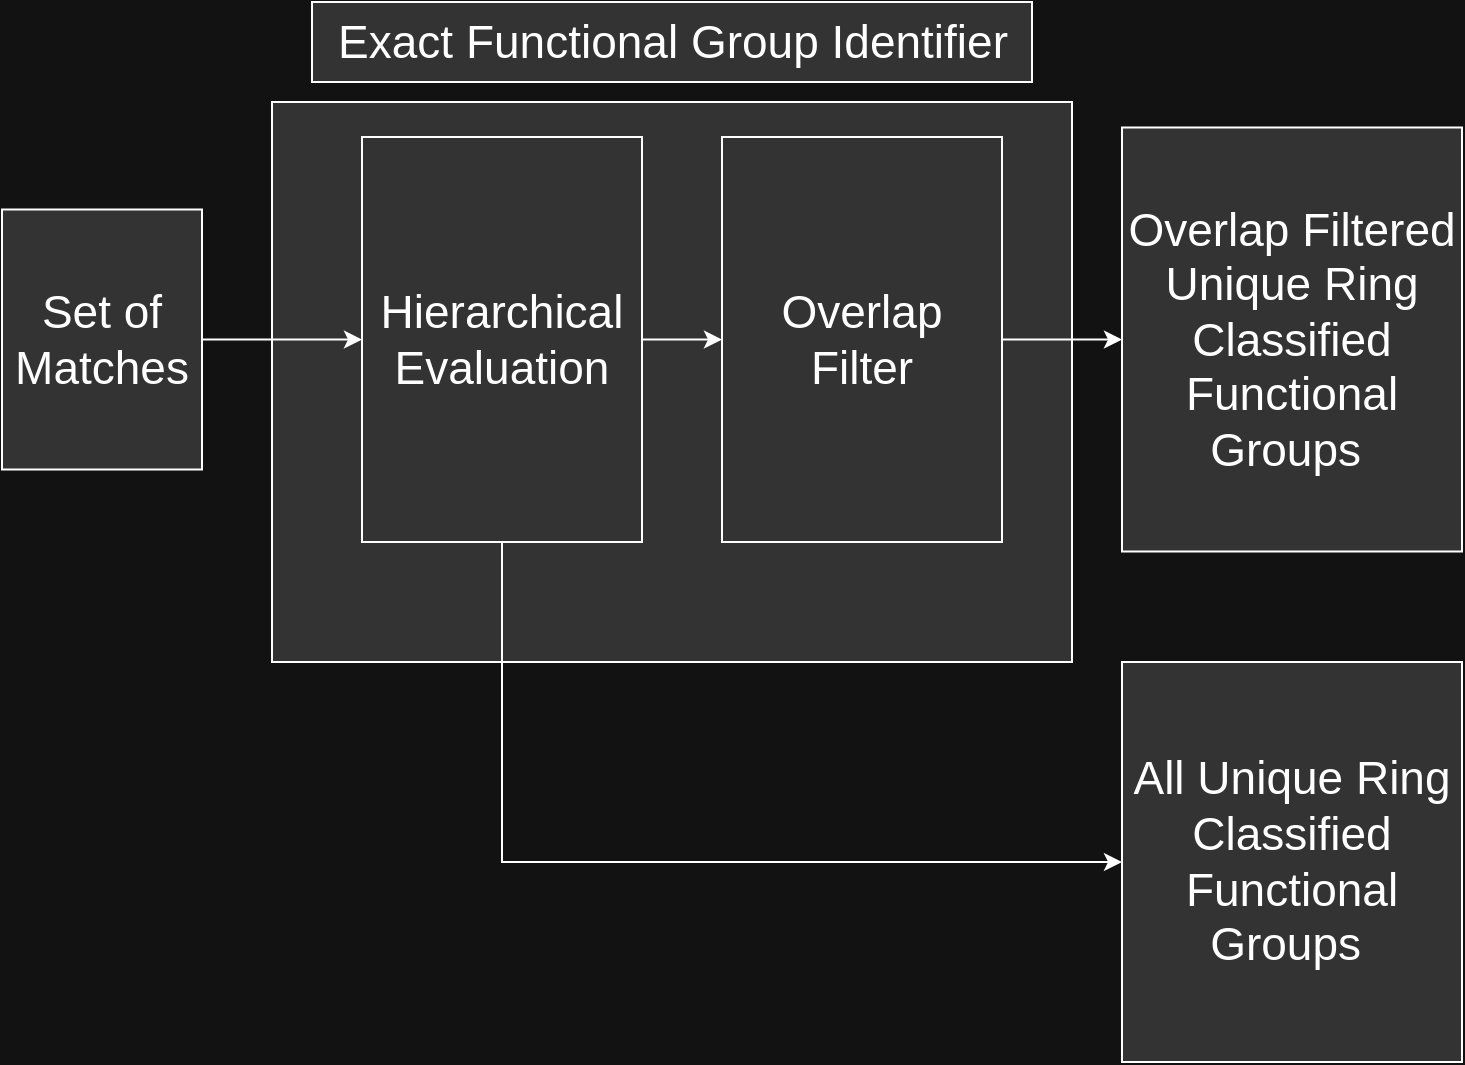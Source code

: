 <mxfile version="20.2.8" type="device"><diagram id="wKJy1GKXMYPHrQkT_KPz" name="Page-1"><mxGraphModel dx="2035" dy="-454" grid="1" gridSize="10" guides="1" tooltips="1" connect="1" arrows="1" fold="1" page="1" pageScale="1" pageWidth="850" pageHeight="1100" background="#121212" math="0" shadow="0"><root><mxCell id="0"/><mxCell id="1" parent="0"/><mxCell id="Om_H3lkYVT3XVJtF-sXI-12" value="&lt;font style=&quot;font-size: 23px;&quot;&gt;Exact Functional Group Identifier&lt;/font&gt;" style="text;html=1;align=center;verticalAlign=middle;resizable=0;points=[];autosize=1;strokeColor=#FFFFFF;fillColor=#333333;fontSize=23;fontColor=#FFFFFF;labelBorderColor=none;labelBackgroundColor=none;" parent="1" vertex="1"><mxGeometry x="135" y="1450" width="360" height="40" as="geometry"/></mxCell><mxCell id="Om_H3lkYVT3XVJtF-sXI-13" value="" style="rounded=0;whiteSpace=wrap;html=1;fillColor=#333333;fontColor=#FFFFFF;labelBorderColor=none;labelBackgroundColor=none;strokeColor=#FFFFFF;" parent="1" vertex="1"><mxGeometry x="115" y="1500" width="400" height="280" as="geometry"/></mxCell><mxCell id="Om_H3lkYVT3XVJtF-sXI-14" value="" style="edgeStyle=orthogonalEdgeStyle;rounded=0;orthogonalLoop=1;jettySize=auto;html=1;fontSize=13;entryX=0;entryY=0.5;entryDx=0;entryDy=0;strokeColor=#FFFFFF;exitX=1;exitY=0.5;exitDx=0;exitDy=0;" parent="1" source="v5hAMVKHcW1RVNQWEa6Z-1" target="Om_H3lkYVT3XVJtF-sXI-17" edge="1"><mxGeometry relative="1" as="geometry"><mxPoint x="80" y="1565" as="sourcePoint"/></mxGeometry></mxCell><mxCell id="Om_H3lkYVT3XVJtF-sXI-17" value="Hierarchical Evaluation" style="rounded=0;whiteSpace=wrap;html=1;fillColor=#333333;fontColor=#FFFFFF;labelBorderColor=none;labelBackgroundColor=none;strokeColor=#FFFFFF;fontSize=23;" parent="1" vertex="1"><mxGeometry x="160" y="1517.5" width="140" height="202.5" as="geometry"/></mxCell><mxCell id="v5hAMVKHcW1RVNQWEa6Z-1" value="&lt;span style=&quot;font-size: 23px;&quot;&gt;Set of Matches&lt;/span&gt;" style="rounded=0;whiteSpace=wrap;html=1;fillColor=#333333;fontColor=#FFFFFF;labelBorderColor=none;labelBackgroundColor=none;strokeColor=#FFFFFF;" vertex="1" parent="1"><mxGeometry x="-20" y="1553.75" width="100" height="130" as="geometry"/></mxCell><mxCell id="v5hAMVKHcW1RVNQWEa6Z-3" value="&lt;span style=&quot;font-size: 23px;&quot;&gt;Overlap Filtered Unique Ring Classified Functional Groups&amp;nbsp;&lt;/span&gt;" style="rounded=0;whiteSpace=wrap;html=1;fillColor=#333333;fontColor=#FFFFFF;labelBorderColor=none;labelBackgroundColor=none;strokeColor=#FFFFFF;" vertex="1" parent="1"><mxGeometry x="540" y="1512.75" width="170" height="212" as="geometry"/></mxCell><mxCell id="v5hAMVKHcW1RVNQWEa6Z-4" value="&lt;span style=&quot;font-size: 23px;&quot;&gt;All Unique Ring Classified Functional Groups&amp;nbsp;&lt;/span&gt;" style="rounded=0;whiteSpace=wrap;html=1;fillColor=#333333;fontColor=#FFFFFF;labelBorderColor=none;labelBackgroundColor=none;strokeColor=#FFFFFF;" vertex="1" parent="1"><mxGeometry x="540" y="1780" width="170" height="200" as="geometry"/></mxCell><mxCell id="v5hAMVKHcW1RVNQWEa6Z-7" value="" style="endArrow=classic;html=1;rounded=0;fontSize=23;exitX=0.5;exitY=1;exitDx=0;exitDy=0;entryX=0;entryY=0.5;entryDx=0;entryDy=0;strokeColor=#FFFFFF;" edge="1" parent="1" source="Om_H3lkYVT3XVJtF-sXI-17" target="v5hAMVKHcW1RVNQWEa6Z-4"><mxGeometry width="50" height="50" relative="1" as="geometry"><mxPoint x="490" y="1730" as="sourcePoint"/><mxPoint x="540" y="1680" as="targetPoint"/><Array as="points"><mxPoint x="230" y="1880"/></Array></mxGeometry></mxCell><mxCell id="v5hAMVKHcW1RVNQWEa6Z-9" value="Overlap Filter" style="rounded=0;whiteSpace=wrap;html=1;fillColor=#333333;fontColor=#FFFFFF;labelBorderColor=none;labelBackgroundColor=none;strokeColor=#FFFFFF;fontSize=23;" vertex="1" parent="1"><mxGeometry x="340" y="1517.5" width="140" height="202.5" as="geometry"/></mxCell><mxCell id="v5hAMVKHcW1RVNQWEa6Z-10" value="" style="endArrow=classic;html=1;rounded=0;strokeColor=#FFFFFF;fontSize=23;exitX=1;exitY=0.5;exitDx=0;exitDy=0;" edge="1" parent="1" source="Om_H3lkYVT3XVJtF-sXI-17" target="v5hAMVKHcW1RVNQWEa6Z-9"><mxGeometry width="50" height="50" relative="1" as="geometry"><mxPoint x="410" y="1730" as="sourcePoint"/><mxPoint x="460" y="1680" as="targetPoint"/></mxGeometry></mxCell><mxCell id="v5hAMVKHcW1RVNQWEa6Z-11" value="" style="endArrow=classic;html=1;rounded=0;strokeColor=#FFFFFF;fontSize=23;exitX=1;exitY=0.5;exitDx=0;exitDy=0;entryX=0;entryY=0.5;entryDx=0;entryDy=0;" edge="1" parent="1" source="v5hAMVKHcW1RVNQWEa6Z-9" target="v5hAMVKHcW1RVNQWEa6Z-3"><mxGeometry width="50" height="50" relative="1" as="geometry"><mxPoint x="310" y="1628.75" as="sourcePoint"/><mxPoint x="350" y="1628.75" as="targetPoint"/></mxGeometry></mxCell></root></mxGraphModel></diagram></mxfile>